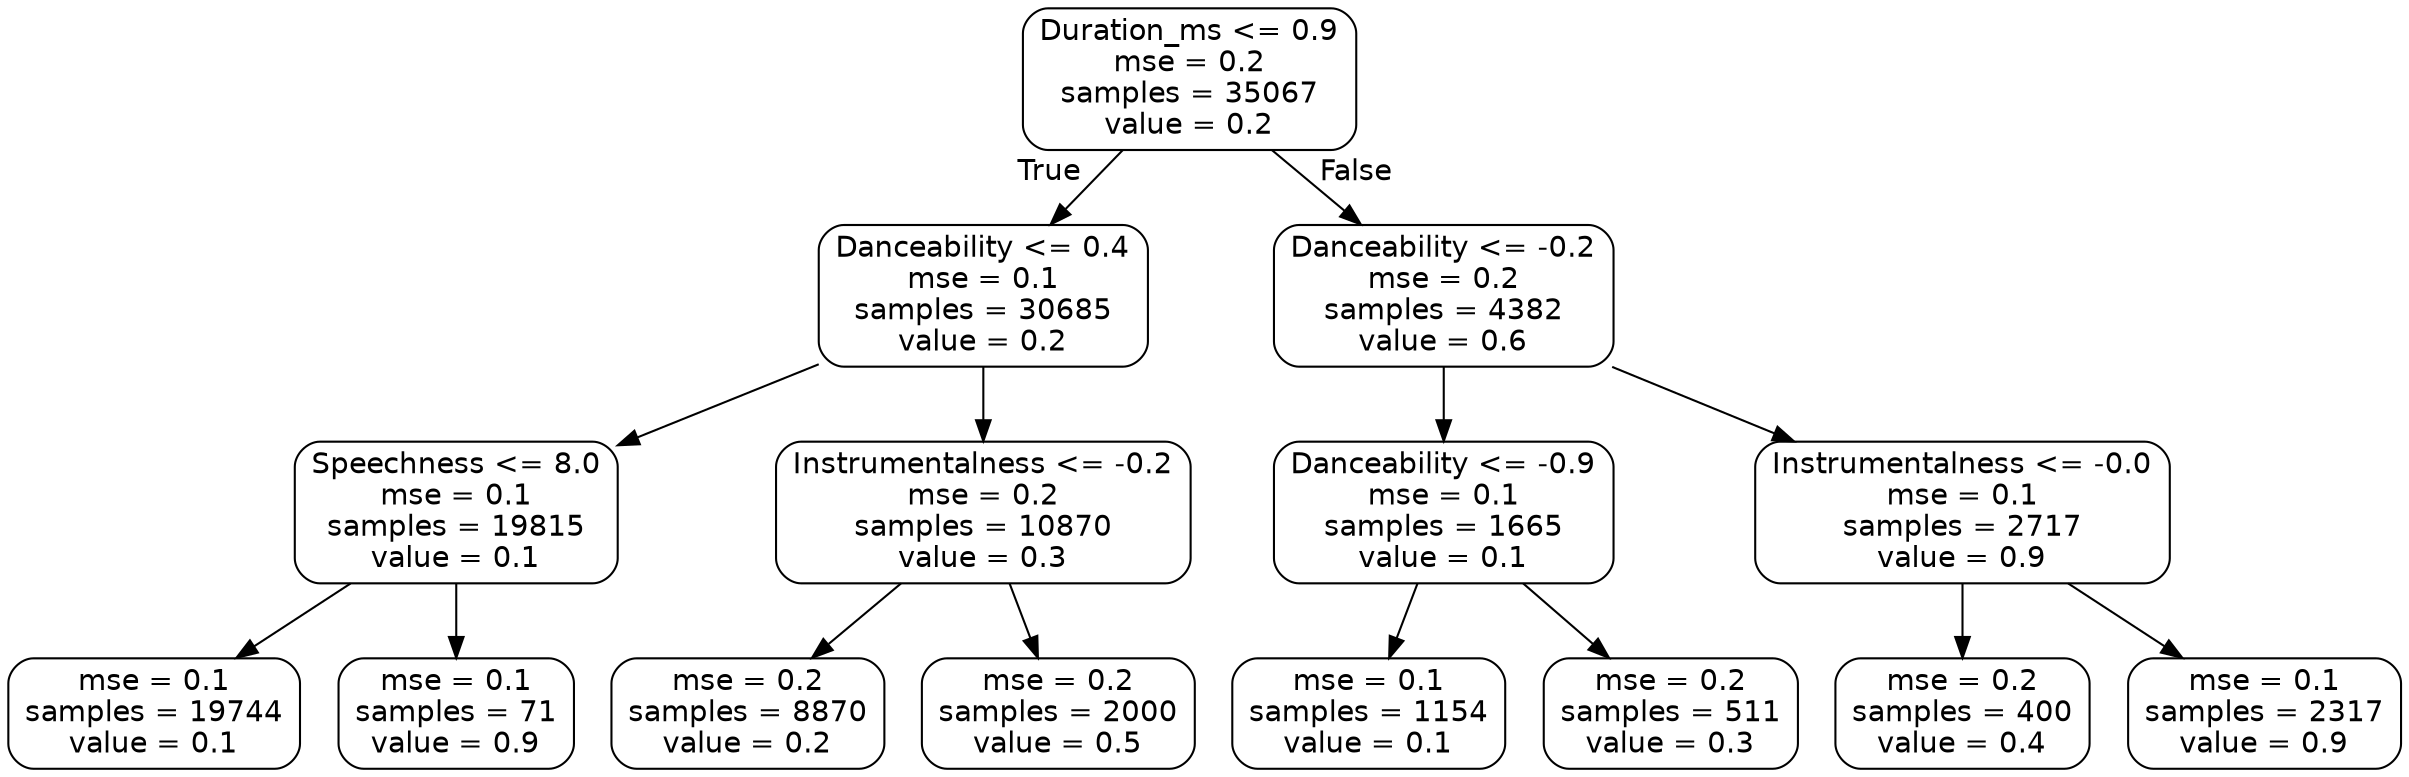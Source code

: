 digraph Tree {
node [shape=box, style="rounded", color="black", fontname=helvetica] ;
edge [fontname=helvetica] ;
0 [label="Duration_ms <= 0.9\nmse = 0.2\nsamples = 35067\nvalue = 0.2"] ;
1 [label="Danceability <= 0.4\nmse = 0.1\nsamples = 30685\nvalue = 0.2"] ;
0 -> 1 [labeldistance=2.5, labelangle=45, headlabel="True"] ;
2 [label="Speechness <= 8.0\nmse = 0.1\nsamples = 19815\nvalue = 0.1"] ;
1 -> 2 ;
3 [label="mse = 0.1\nsamples = 19744\nvalue = 0.1"] ;
2 -> 3 ;
4 [label="mse = 0.1\nsamples = 71\nvalue = 0.9"] ;
2 -> 4 ;
5 [label="Instrumentalness <= -0.2\nmse = 0.2\nsamples = 10870\nvalue = 0.3"] ;
1 -> 5 ;
6 [label="mse = 0.2\nsamples = 8870\nvalue = 0.2"] ;
5 -> 6 ;
7 [label="mse = 0.2\nsamples = 2000\nvalue = 0.5"] ;
5 -> 7 ;
8 [label="Danceability <= -0.2\nmse = 0.2\nsamples = 4382\nvalue = 0.6"] ;
0 -> 8 [labeldistance=2.5, labelangle=-45, headlabel="False"] ;
9 [label="Danceability <= -0.9\nmse = 0.1\nsamples = 1665\nvalue = 0.1"] ;
8 -> 9 ;
10 [label="mse = 0.1\nsamples = 1154\nvalue = 0.1"] ;
9 -> 10 ;
11 [label="mse = 0.2\nsamples = 511\nvalue = 0.3"] ;
9 -> 11 ;
12 [label="Instrumentalness <= -0.0\nmse = 0.1\nsamples = 2717\nvalue = 0.9"] ;
8 -> 12 ;
13 [label="mse = 0.2\nsamples = 400\nvalue = 0.4"] ;
12 -> 13 ;
14 [label="mse = 0.1\nsamples = 2317\nvalue = 0.9"] ;
12 -> 14 ;
}